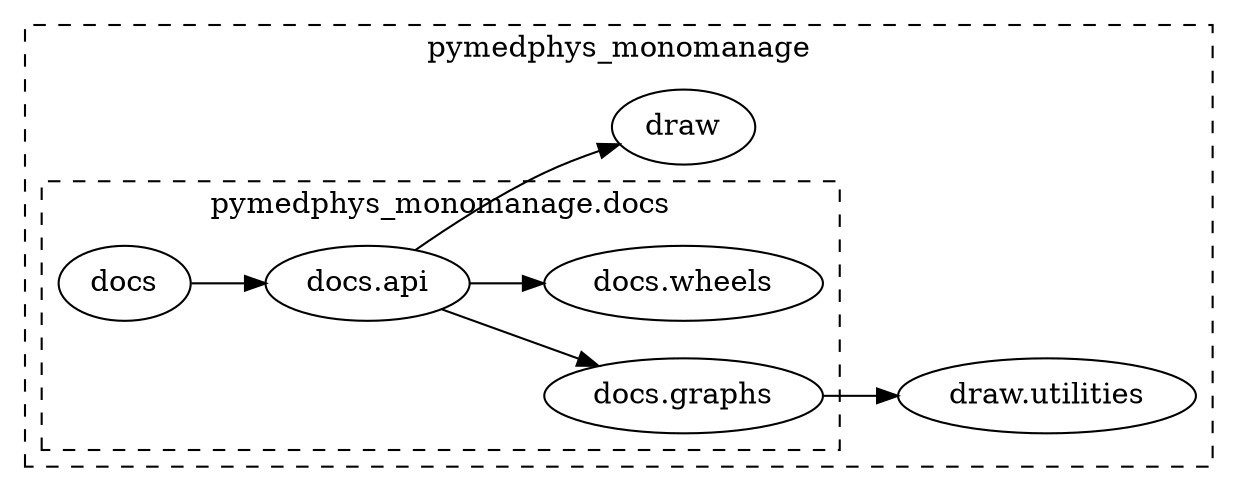 strict digraph {
	graph [rankdir=LR];
	subgraph cluster_0 {
		graph [URL="#pymedphys-monomanage",
			label=pymedphys_monomanage,
			style=dashed
		];
		subgraph cluster_1 {
			graph [URL="#pymedphys-monomanage-docs",
				label="pymedphys_monomanage.docs"
			];
			{
				graph [rank=same];
				"pymedphys_monomanage.docs.graphs"				 [URL="https://github.com/pymedphys/pymedphys/blob/master/packages/pymedphys_monomanage/src/pymedphys_monomanage/docs/graphs.py",
					label="docs.graphs"];
				"pymedphys_monomanage.docs.wheels"				 [URL="https://github.com/pymedphys/pymedphys/blob/master/packages/pymedphys_monomanage/src/pymedphys_monomanage/docs/wheels.py",
					label="docs.wheels"];
			}
			{
				graph [rank=same];
				"pymedphys_monomanage.docs.api"				 [URL="https://github.com/pymedphys/pymedphys/blob/master/packages/pymedphys_monomanage/src/pymedphys_monomanage/docs/api.py",
					label="docs.api"];
			}
			{
				graph [rank=same];
				"pymedphys_monomanage.docs"				 [URL="https://github.com/pymedphys/pymedphys/blob/master/packages/pymedphys_monomanage/src/pymedphys_monomanage/docs",
					label=docs];
			}
		}
		"pymedphys_monomanage.draw"		 [URL="https://github.com/pymedphys/pymedphys/blob/master/packages/pymedphys_monomanage/src/pymedphys_monomanage/draw",
			label=draw];
		"pymedphys_monomanage.draw.utilities"		 [URL="https://github.com/pymedphys/pymedphys/blob/master/packages/pymedphys_monomanage/src/pymedphys_monomanage/draw/utilities.py",
			label="draw.utilities"];
	}
	"pymedphys_monomanage.docs.graphs" -> "pymedphys_monomanage.draw.utilities";
	"pymedphys_monomanage.docs.api" -> "pymedphys_monomanage.draw";
	"pymedphys_monomanage.docs.api" -> "pymedphys_monomanage.docs.graphs";
	"pymedphys_monomanage.docs.api" -> "pymedphys_monomanage.docs.wheels";
	"pymedphys_monomanage.docs" -> "pymedphys_monomanage.docs.api";
}
